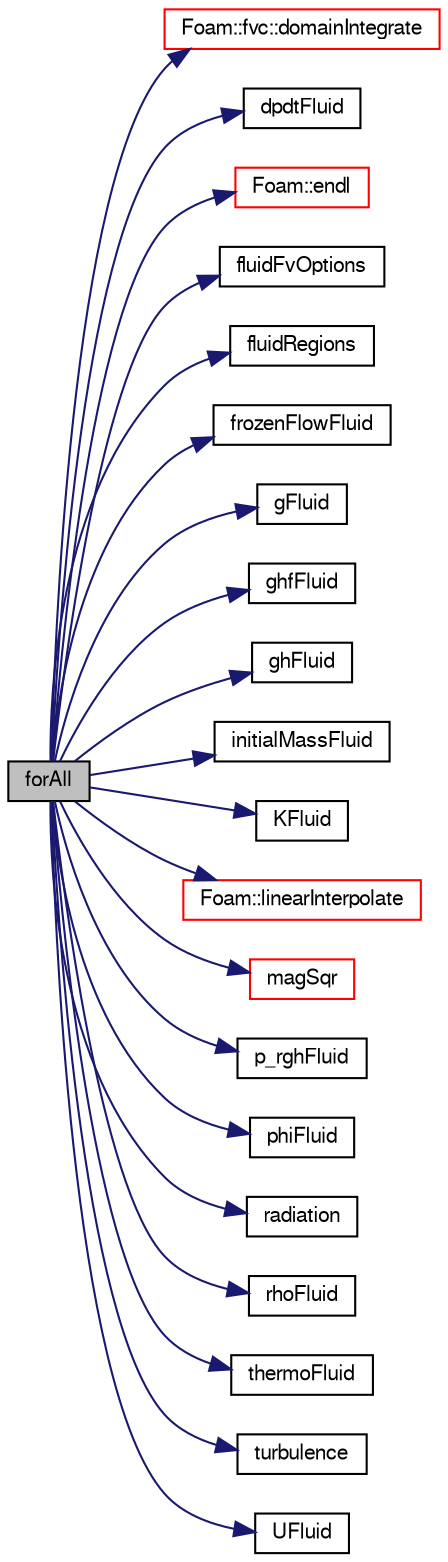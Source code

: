 digraph "forAll"
{
  bgcolor="transparent";
  edge [fontname="FreeSans",fontsize="10",labelfontname="FreeSans",labelfontsize="10"];
  node [fontname="FreeSans",fontsize="10",shape=record];
  rankdir="LR";
  Node32 [label="forAll",height=0.2,width=0.4,color="black", fillcolor="grey75", style="filled", fontcolor="black"];
  Node32 -> Node33 [color="midnightblue",fontsize="10",style="solid",fontname="FreeSans"];
  Node33 [label="Foam::fvc::domainIntegrate",height=0.2,width=0.4,color="red",URL="$a21134.html#a97e6958677a3a619ece7528613725d84"];
  Node32 -> Node40 [color="midnightblue",fontsize="10",style="solid",fontname="FreeSans"];
  Node40 [label="dpdtFluid",height=0.2,width=0.4,color="black",URL="$a38501.html#a84365931524f411388b0e8c00a834c80"];
  Node32 -> Node41 [color="midnightblue",fontsize="10",style="solid",fontname="FreeSans"];
  Node41 [label="Foam::endl",height=0.2,width=0.4,color="red",URL="$a21124.html#a2db8fe02a0d3909e9351bb4275b23ce4",tooltip="Add newline and flush stream. "];
  Node32 -> Node43 [color="midnightblue",fontsize="10",style="solid",fontname="FreeSans"];
  Node43 [label="fluidFvOptions",height=0.2,width=0.4,color="black",URL="$a38498.html#a8c2fd0fc4fa373a55d3a59f7db8b979f"];
  Node32 -> Node44 [color="midnightblue",fontsize="10",style="solid",fontname="FreeSans"];
  Node44 [label="fluidRegions",height=0.2,width=0.4,color="black",URL="$a38504.html#a08b4d27e6932a7658115d87058b7eb5f"];
  Node32 -> Node45 [color="midnightblue",fontsize="10",style="solid",fontname="FreeSans"];
  Node45 [label="frozenFlowFluid",height=0.2,width=0.4,color="black",URL="$a38498.html#a3bd9981e00aae4e46466d6ca5c669eaa"];
  Node32 -> Node46 [color="midnightblue",fontsize="10",style="solid",fontname="FreeSans"];
  Node46 [label="gFluid",height=0.2,width=0.4,color="black",URL="$a38498.html#a7797fc4f70d8977842fe75bbbbc1ff2d"];
  Node32 -> Node47 [color="midnightblue",fontsize="10",style="solid",fontname="FreeSans"];
  Node47 [label="ghfFluid",height=0.2,width=0.4,color="black",URL="$a38498.html#ac1f2b8aafc3ec9a7af7b2bb5779fbbbe"];
  Node32 -> Node48 [color="midnightblue",fontsize="10",style="solid",fontname="FreeSans"];
  Node48 [label="ghFluid",height=0.2,width=0.4,color="black",URL="$a38498.html#a6268cb6f8cd80abc2510164fb30e0c7c"];
  Node32 -> Node49 [color="midnightblue",fontsize="10",style="solid",fontname="FreeSans"];
  Node49 [label="initialMassFluid",height=0.2,width=0.4,color="black",URL="$a38498.html#a3e2118ca600524658bf59014eddfd8bc"];
  Node32 -> Node50 [color="midnightblue",fontsize="10",style="solid",fontname="FreeSans"];
  Node50 [label="KFluid",height=0.2,width=0.4,color="black",URL="$a38501.html#a3c9d6294d52940f7d2116b4cd28f877b"];
  Node32 -> Node51 [color="midnightblue",fontsize="10",style="solid",fontname="FreeSans"];
  Node51 [label="Foam::linearInterpolate",height=0.2,width=0.4,color="red",URL="$a21124.html#a77094c8cc487d2a53de247336f41e78f"];
  Node32 -> Node53 [color="midnightblue",fontsize="10",style="solid",fontname="FreeSans"];
  Node53 [label="magSqr",height=0.2,width=0.4,color="red",URL="$a12539.html#ab0cd33eb018a643a64ca545601530791"];
  Node32 -> Node55 [color="midnightblue",fontsize="10",style="solid",fontname="FreeSans"];
  Node55 [label="p_rghFluid",height=0.2,width=0.4,color="black",URL="$a38498.html#a8ed9f45fa1e225facea75b2881c7f7e4"];
  Node32 -> Node56 [color="midnightblue",fontsize="10",style="solid",fontname="FreeSans"];
  Node56 [label="phiFluid",height=0.2,width=0.4,color="black",URL="$a38498.html#ad5823af227ebcd6dc75e33e9ce53f035"];
  Node32 -> Node57 [color="midnightblue",fontsize="10",style="solid",fontname="FreeSans"];
  Node57 [label="radiation",height=0.2,width=0.4,color="black",URL="$a38498.html#a2f1d66dc7c6d3db3610686049387c29a"];
  Node32 -> Node58 [color="midnightblue",fontsize="10",style="solid",fontname="FreeSans"];
  Node58 [label="rhoFluid",height=0.2,width=0.4,color="black",URL="$a38498.html#ad49be490be9c03e95111564fef34efe6"];
  Node32 -> Node59 [color="midnightblue",fontsize="10",style="solid",fontname="FreeSans"];
  Node59 [label="thermoFluid",height=0.2,width=0.4,color="black",URL="$a38498.html#aebb54de6b0e9abb26a7c4583a5dfd783"];
  Node32 -> Node60 [color="midnightblue",fontsize="10",style="solid",fontname="FreeSans"];
  Node60 [label="turbulence",height=0.2,width=0.4,color="black",URL="$a38498.html#a8102ef16dfb12e698783b1ce5258d8b6"];
  Node32 -> Node61 [color="midnightblue",fontsize="10",style="solid",fontname="FreeSans"];
  Node61 [label="UFluid",height=0.2,width=0.4,color="black",URL="$a38498.html#a4bb217ec503589ffe27e0be7098406c0"];
}
